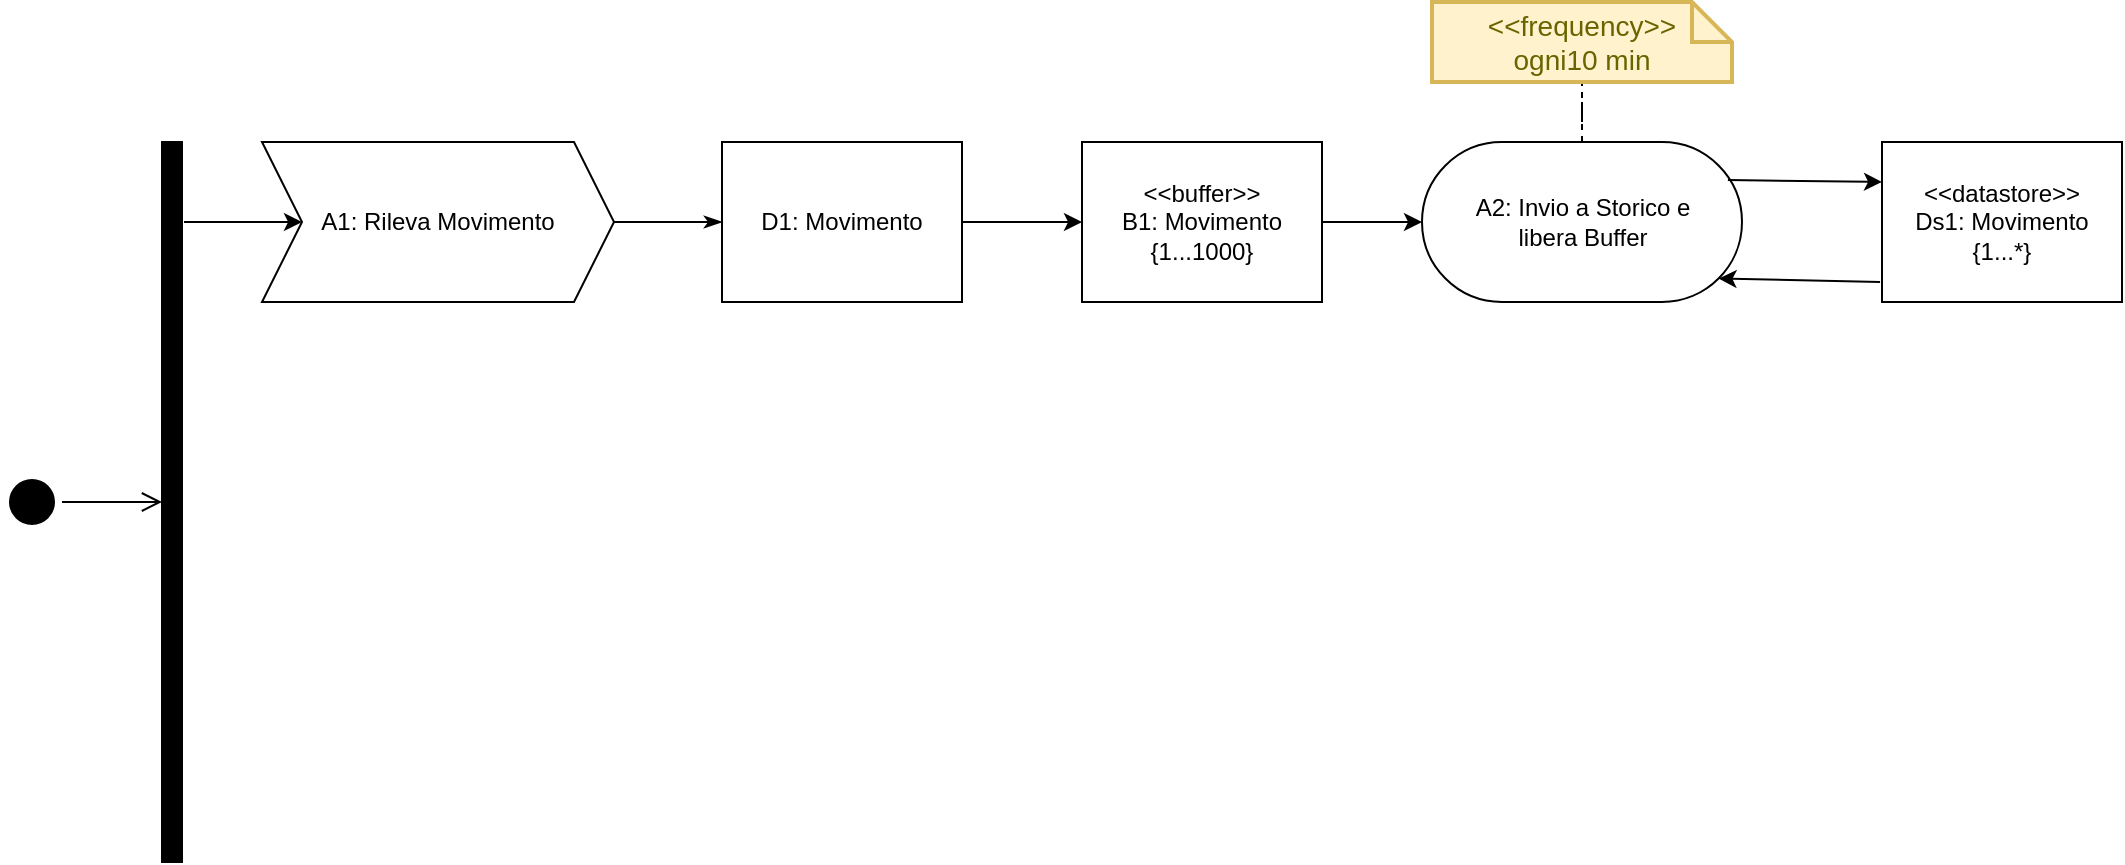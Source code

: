 <mxfile version="20.5.2" type="device"><diagram id="INvUkEx9WjkwgVily3LQ" name="Pagina-2"><mxGraphModel dx="1662" dy="792" grid="1" gridSize="10" guides="1" tooltips="1" connect="1" arrows="1" fold="1" page="1" pageScale="1" pageWidth="827" pageHeight="1169" math="0" shadow="0"><root><mxCell id="0"/><mxCell id="1" parent="0"/><mxCell id="Xt3dvrdwAFqmbZifXtKj-1" value="" style="ellipse;html=1;shape=startState;fillColor=#000000;" parent="1" vertex="1"><mxGeometry x="70" y="365" width="30" height="30" as="geometry"/></mxCell><mxCell id="Xt3dvrdwAFqmbZifXtKj-2" value="" style="edgeStyle=orthogonalEdgeStyle;html=1;verticalAlign=bottom;endArrow=open;endSize=8;rounded=0;" parent="1" source="Xt3dvrdwAFqmbZifXtKj-1" edge="1"><mxGeometry relative="1" as="geometry"><mxPoint x="150" y="380" as="targetPoint"/></mxGeometry></mxCell><mxCell id="Xt3dvrdwAFqmbZifXtKj-4" value="" style="html=1;points=[];perimeter=orthogonalPerimeter;fillColor=#000000;" parent="1" vertex="1"><mxGeometry x="150" y="200" width="10" height="360" as="geometry"/></mxCell><mxCell id="nUG-SKzIkWE9pcYGLGaE-2" style="edgeStyle=orthogonalEdgeStyle;rounded=0;orthogonalLoop=1;jettySize=auto;html=1;endArrow=classicThin;endFill=1;" parent="1" source="Xt3dvrdwAFqmbZifXtKj-5" target="nUG-SKzIkWE9pcYGLGaE-1" edge="1"><mxGeometry relative="1" as="geometry"/></mxCell><mxCell id="Xt3dvrdwAFqmbZifXtKj-5" value="A1: Rileva Movimento" style="shape=step;perimeter=stepPerimeter;whiteSpace=wrap;html=1;fixedSize=1;gradientColor=none;" parent="1" vertex="1"><mxGeometry x="200" y="200" width="176" height="80" as="geometry"/></mxCell><mxCell id="Xt3dvrdwAFqmbZifXtKj-6" value="" style="endArrow=classic;html=1;rounded=0;exitX=1.1;exitY=0.111;exitDx=0;exitDy=0;exitPerimeter=0;entryX=0;entryY=0.5;entryDx=0;entryDy=0;" parent="1" source="Xt3dvrdwAFqmbZifXtKj-4" target="Xt3dvrdwAFqmbZifXtKj-5" edge="1"><mxGeometry width="50" height="50" relative="1" as="geometry"><mxPoint x="390" y="440" as="sourcePoint"/><mxPoint x="440" y="390" as="targetPoint"/></mxGeometry></mxCell><mxCell id="4pB4TTtMGNcPpFoAVWlv-2" style="edgeStyle=orthogonalEdgeStyle;rounded=0;orthogonalLoop=1;jettySize=auto;html=1;entryX=0;entryY=0.5;entryDx=0;entryDy=0;startArrow=none;startFill=0;endArrow=classic;endFill=1;" parent="1" source="nUG-SKzIkWE9pcYGLGaE-1" target="4pB4TTtMGNcPpFoAVWlv-1" edge="1"><mxGeometry relative="1" as="geometry"/></mxCell><mxCell id="nUG-SKzIkWE9pcYGLGaE-1" value="D1: Movimento" style="rounded=0;whiteSpace=wrap;html=1;" parent="1" vertex="1"><mxGeometry x="430" y="200" width="120" height="80" as="geometry"/></mxCell><mxCell id="mXJx7Eewz3Xx5KzYBRI8-2" style="edgeStyle=orthogonalEdgeStyle;rounded=0;orthogonalLoop=1;jettySize=auto;html=1;entryX=0;entryY=0.5;entryDx=0;entryDy=0;entryPerimeter=0;startArrow=none;startFill=0;endArrow=classic;endFill=1;" parent="1" source="4pB4TTtMGNcPpFoAVWlv-1" target="mXJx7Eewz3Xx5KzYBRI8-1" edge="1"><mxGeometry relative="1" as="geometry"/></mxCell><mxCell id="4pB4TTtMGNcPpFoAVWlv-1" value="&lt;div&gt;&amp;lt;&amp;lt;buffer&amp;gt;&amp;gt;&lt;/div&gt;&lt;div&gt;B1: Movimento&lt;/div&gt;&lt;div&gt;{1...1000}&lt;br&gt;&lt;/div&gt;" style="rounded=0;whiteSpace=wrap;html=1;" parent="1" vertex="1"><mxGeometry x="610" y="200" width="120" height="80" as="geometry"/></mxCell><mxCell id="mXJx7Eewz3Xx5KzYBRI8-7" style="edgeStyle=orthogonalEdgeStyle;rounded=0;orthogonalLoop=1;jettySize=auto;html=1;startArrow=none;startFill=0;endArrow=none;endFill=0;dashed=1;" parent="1" source="mXJx7Eewz3Xx5KzYBRI8-1" target="mXJx7Eewz3Xx5KzYBRI8-6" edge="1"><mxGeometry relative="1" as="geometry"/></mxCell><mxCell id="mXJx7Eewz3Xx5KzYBRI8-1" value="&lt;div&gt;A2: Invio a Storico e&lt;/div&gt;&lt;div&gt;libera Buffer&lt;br&gt;&lt;/div&gt;" style="html=1;dashed=0;whitespace=wrap;shape=mxgraph.dfd.start;" parent="1" vertex="1"><mxGeometry x="780" y="200" width="160" height="80" as="geometry"/></mxCell><mxCell id="mXJx7Eewz3Xx5KzYBRI8-3" value="&lt;div&gt;&amp;lt;&amp;lt;datastore&amp;gt;&amp;gt;&lt;/div&gt;&lt;div&gt;Ds1: Movimento&lt;/div&gt;&lt;div&gt;{1...*}&lt;br&gt;&lt;/div&gt;" style="rounded=0;whiteSpace=wrap;html=1;" parent="1" vertex="1"><mxGeometry x="1010" y="200" width="120" height="80" as="geometry"/></mxCell><mxCell id="mXJx7Eewz3Xx5KzYBRI8-4" value="" style="endArrow=classic;html=1;rounded=0;entryX=0;entryY=0.25;entryDx=0;entryDy=0;exitX=0.956;exitY=0.238;exitDx=0;exitDy=0;exitPerimeter=0;" parent="1" source="mXJx7Eewz3Xx5KzYBRI8-1" target="mXJx7Eewz3Xx5KzYBRI8-3" edge="1"><mxGeometry width="50" height="50" relative="1" as="geometry"><mxPoint x="390" y="440" as="sourcePoint"/><mxPoint x="440" y="390" as="targetPoint"/></mxGeometry></mxCell><mxCell id="mXJx7Eewz3Xx5KzYBRI8-5" value="" style="endArrow=classic;html=1;rounded=0;entryX=0;entryY=0;entryDx=148.28;entryDy=68.28;exitX=-0.008;exitY=0.875;exitDx=0;exitDy=0;entryPerimeter=0;exitPerimeter=0;" parent="1" source="mXJx7Eewz3Xx5KzYBRI8-3" target="mXJx7Eewz3Xx5KzYBRI8-1" edge="1"><mxGeometry width="50" height="50" relative="1" as="geometry"><mxPoint x="942.96" y="229.04" as="sourcePoint"/><mxPoint x="1020" y="230" as="targetPoint"/></mxGeometry></mxCell><mxCell id="mXJx7Eewz3Xx5KzYBRI8-6" value="&lt;div&gt;&amp;lt;&amp;lt;frequency&amp;gt;&amp;gt;&lt;/div&gt;&lt;div&gt;ogni10 min&lt;br&gt;&lt;/div&gt;" style="shape=note;strokeWidth=2;fontSize=14;size=20;whiteSpace=wrap;html=1;fillColor=#fff2cc;strokeColor=#d6b656;fontColor=#666600;" parent="1" vertex="1"><mxGeometry x="785" y="130" width="150" height="40" as="geometry"/></mxCell></root></mxGraphModel></diagram></mxfile>
